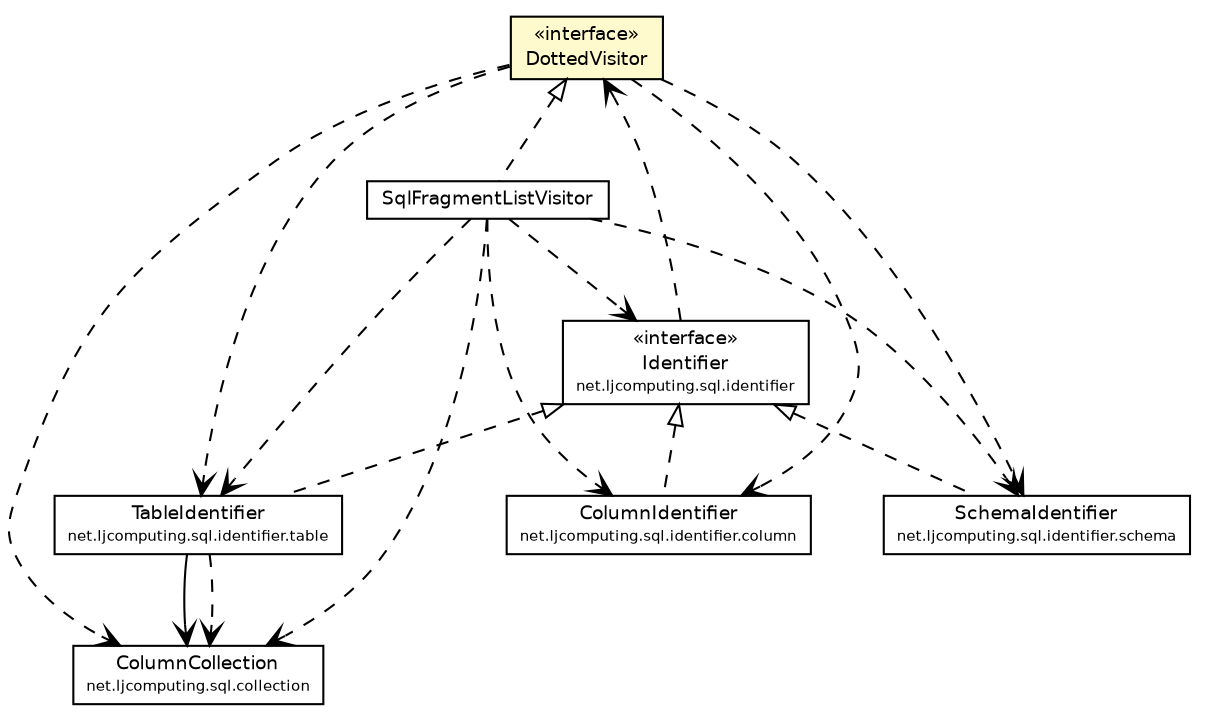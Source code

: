 #!/usr/local/bin/dot
#
# Class diagram 
# Generated by UMLGraph version R5_6 (http://www.umlgraph.org/)
#

digraph G {
	edge [fontname="Helvetica",fontsize=10,labelfontname="Helvetica",labelfontsize=10];
	node [fontname="Helvetica",fontsize=10,shape=plaintext];
	nodesep=0.25;
	ranksep=0.5;
	// net.ljcomputing.sql.visitor.DottedVisitor
	c626 [label=<<table title="net.ljcomputing.sql.visitor.DottedVisitor" border="0" cellborder="1" cellspacing="0" cellpadding="2" port="p" bgcolor="lemonChiffon" href="./DottedVisitor.html">
		<tr><td><table border="0" cellspacing="0" cellpadding="1">
<tr><td align="center" balign="center"> &#171;interface&#187; </td></tr>
<tr><td align="center" balign="center"> DottedVisitor </td></tr>
		</table></td></tr>
		</table>>, URL="./DottedVisitor.html", fontname="Helvetica", fontcolor="black", fontsize=9.0];
	// net.ljcomputing.sql.visitor.SqlFragmentListVisitor
	c628 [label=<<table title="net.ljcomputing.sql.visitor.SqlFragmentListVisitor" border="0" cellborder="1" cellspacing="0" cellpadding="2" port="p" href="./SqlFragmentListVisitor.html">
		<tr><td><table border="0" cellspacing="0" cellpadding="1">
<tr><td align="center" balign="center"> SqlFragmentListVisitor </td></tr>
		</table></td></tr>
		</table>>, URL="./SqlFragmentListVisitor.html", fontname="Helvetica", fontcolor="black", fontsize=9.0];
	// net.ljcomputing.sql.collection.ColumnCollection
	c633 [label=<<table title="net.ljcomputing.sql.collection.ColumnCollection" border="0" cellborder="1" cellspacing="0" cellpadding="2" port="p" href="../collection/ColumnCollection.html">
		<tr><td><table border="0" cellspacing="0" cellpadding="1">
<tr><td align="center" balign="center"> ColumnCollection </td></tr>
<tr><td align="center" balign="center"><font point-size="7.0"> net.ljcomputing.sql.collection </font></td></tr>
		</table></td></tr>
		</table>>, URL="../collection/ColumnCollection.html", fontname="Helvetica", fontcolor="black", fontsize=9.0];
	// net.ljcomputing.sql.identifier.schema.SchemaIdentifier
	c637 [label=<<table title="net.ljcomputing.sql.identifier.schema.SchemaIdentifier" border="0" cellborder="1" cellspacing="0" cellpadding="2" port="p" href="../identifier/schema/SchemaIdentifier.html">
		<tr><td><table border="0" cellspacing="0" cellpadding="1">
<tr><td align="center" balign="center"> SchemaIdentifier </td></tr>
<tr><td align="center" balign="center"><font point-size="7.0"> net.ljcomputing.sql.identifier.schema </font></td></tr>
		</table></td></tr>
		</table>>, URL="../identifier/schema/SchemaIdentifier.html", fontname="Helvetica", fontcolor="black", fontsize=9.0];
	// net.ljcomputing.sql.identifier.table.TableIdentifier
	c638 [label=<<table title="net.ljcomputing.sql.identifier.table.TableIdentifier" border="0" cellborder="1" cellspacing="0" cellpadding="2" port="p" href="../identifier/table/TableIdentifier.html">
		<tr><td><table border="0" cellspacing="0" cellpadding="1">
<tr><td align="center" balign="center"> TableIdentifier </td></tr>
<tr><td align="center" balign="center"><font point-size="7.0"> net.ljcomputing.sql.identifier.table </font></td></tr>
		</table></td></tr>
		</table>>, URL="../identifier/table/TableIdentifier.html", fontname="Helvetica", fontcolor="black", fontsize=9.0];
	// net.ljcomputing.sql.identifier.Identifier
	c640 [label=<<table title="net.ljcomputing.sql.identifier.Identifier" border="0" cellborder="1" cellspacing="0" cellpadding="2" port="p" href="../identifier/Identifier.html">
		<tr><td><table border="0" cellspacing="0" cellpadding="1">
<tr><td align="center" balign="center"> &#171;interface&#187; </td></tr>
<tr><td align="center" balign="center"> Identifier </td></tr>
<tr><td align="center" balign="center"><font point-size="7.0"> net.ljcomputing.sql.identifier </font></td></tr>
		</table></td></tr>
		</table>>, URL="../identifier/Identifier.html", fontname="Helvetica", fontcolor="black", fontsize=9.0];
	// net.ljcomputing.sql.identifier.column.ColumnIdentifier
	c642 [label=<<table title="net.ljcomputing.sql.identifier.column.ColumnIdentifier" border="0" cellborder="1" cellspacing="0" cellpadding="2" port="p" href="../identifier/column/ColumnIdentifier.html">
		<tr><td><table border="0" cellspacing="0" cellpadding="1">
<tr><td align="center" balign="center"> ColumnIdentifier </td></tr>
<tr><td align="center" balign="center"><font point-size="7.0"> net.ljcomputing.sql.identifier.column </font></td></tr>
		</table></td></tr>
		</table>>, URL="../identifier/column/ColumnIdentifier.html", fontname="Helvetica", fontcolor="black", fontsize=9.0];
	//net.ljcomputing.sql.visitor.SqlFragmentListVisitor implements net.ljcomputing.sql.visitor.DottedVisitor
	c626:p -> c628:p [dir=back,arrowtail=empty,style=dashed];
	//net.ljcomputing.sql.identifier.schema.SchemaIdentifier implements net.ljcomputing.sql.identifier.Identifier
	c640:p -> c637:p [dir=back,arrowtail=empty,style=dashed];
	//net.ljcomputing.sql.identifier.table.TableIdentifier implements net.ljcomputing.sql.identifier.Identifier
	c640:p -> c638:p [dir=back,arrowtail=empty,style=dashed];
	//net.ljcomputing.sql.identifier.column.ColumnIdentifier implements net.ljcomputing.sql.identifier.Identifier
	c640:p -> c642:p [dir=back,arrowtail=empty,style=dashed];
	// net.ljcomputing.sql.identifier.table.TableIdentifier NAVASSOC net.ljcomputing.sql.collection.ColumnCollection
	c638:p -> c633:p [taillabel="", label="", headlabel="", fontname="Helvetica", fontcolor="black", fontsize=10.0, color="black", arrowhead=open];
	// net.ljcomputing.sql.visitor.DottedVisitor DEPEND net.ljcomputing.sql.identifier.table.TableIdentifier
	c626:p -> c638:p [taillabel="", label="", headlabel="", fontname="Helvetica", fontcolor="black", fontsize=10.0, color="black", arrowhead=open, style=dashed];
	// net.ljcomputing.sql.visitor.DottedVisitor DEPEND net.ljcomputing.sql.collection.ColumnCollection
	c626:p -> c633:p [taillabel="", label="", headlabel="", fontname="Helvetica", fontcolor="black", fontsize=10.0, color="black", arrowhead=open, style=dashed];
	// net.ljcomputing.sql.visitor.DottedVisitor DEPEND net.ljcomputing.sql.identifier.schema.SchemaIdentifier
	c626:p -> c637:p [taillabel="", label="", headlabel="", fontname="Helvetica", fontcolor="black", fontsize=10.0, color="black", arrowhead=open, style=dashed];
	// net.ljcomputing.sql.visitor.DottedVisitor DEPEND net.ljcomputing.sql.identifier.column.ColumnIdentifier
	c626:p -> c642:p [taillabel="", label="", headlabel="", fontname="Helvetica", fontcolor="black", fontsize=10.0, color="black", arrowhead=open, style=dashed];
	// net.ljcomputing.sql.visitor.SqlFragmentListVisitor DEPEND net.ljcomputing.sql.identifier.table.TableIdentifier
	c628:p -> c638:p [taillabel="", label="", headlabel="", fontname="Helvetica", fontcolor="black", fontsize=10.0, color="black", arrowhead=open, style=dashed];
	// net.ljcomputing.sql.visitor.SqlFragmentListVisitor DEPEND net.ljcomputing.sql.collection.ColumnCollection
	c628:p -> c633:p [taillabel="", label="", headlabel="", fontname="Helvetica", fontcolor="black", fontsize=10.0, color="black", arrowhead=open, style=dashed];
	// net.ljcomputing.sql.visitor.SqlFragmentListVisitor DEPEND net.ljcomputing.sql.identifier.schema.SchemaIdentifier
	c628:p -> c637:p [taillabel="", label="", headlabel="", fontname="Helvetica", fontcolor="black", fontsize=10.0, color="black", arrowhead=open, style=dashed];
	// net.ljcomputing.sql.visitor.SqlFragmentListVisitor DEPEND net.ljcomputing.sql.identifier.column.ColumnIdentifier
	c628:p -> c642:p [taillabel="", label="", headlabel="", fontname="Helvetica", fontcolor="black", fontsize=10.0, color="black", arrowhead=open, style=dashed];
	// net.ljcomputing.sql.visitor.SqlFragmentListVisitor DEPEND net.ljcomputing.sql.identifier.Identifier
	c628:p -> c640:p [taillabel="", label="", headlabel="", fontname="Helvetica", fontcolor="black", fontsize=10.0, color="black", arrowhead=open, style=dashed];
	// net.ljcomputing.sql.identifier.table.TableIdentifier DEPEND net.ljcomputing.sql.collection.ColumnCollection
	c638:p -> c633:p [taillabel="", label="", headlabel="", fontname="Helvetica", fontcolor="black", fontsize=10.0, color="black", arrowhead=open, style=dashed];
	// net.ljcomputing.sql.identifier.Identifier DEPEND net.ljcomputing.sql.visitor.DottedVisitor
	c640:p -> c626:p [taillabel="", label="", headlabel="", fontname="Helvetica", fontcolor="black", fontsize=10.0, color="black", arrowhead=open, style=dashed];
}

